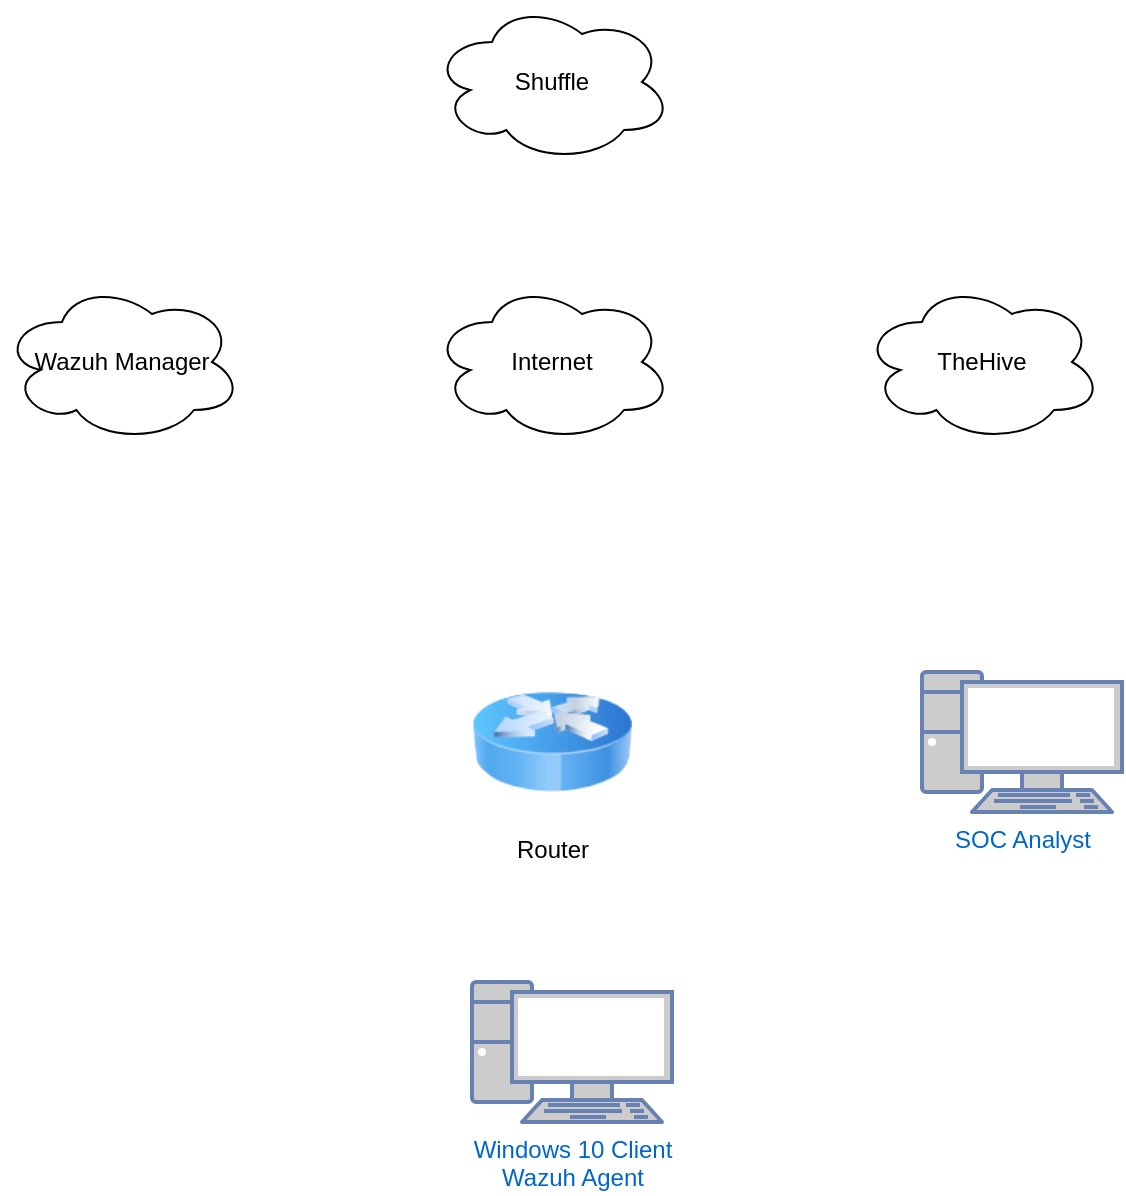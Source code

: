 <mxfile version="23.1.2" type="github">
  <diagram name="Page-1" id="pXNyv-EE21xkfKBQCVl2">
    <mxGraphModel dx="1196" dy="771" grid="1" gridSize="10" guides="1" tooltips="1" connect="1" arrows="1" fold="1" page="1" pageScale="1" pageWidth="850" pageHeight="1100" math="0" shadow="0">
      <root>
        <mxCell id="0" />
        <mxCell id="1" parent="0" />
        <mxCell id="XPFpoo8_yCa8bF2yxXlc-1" value="Windows 10 Client&lt;br&gt;Wazuh Agent" style="fontColor=#0066CC;verticalAlign=top;verticalLabelPosition=bottom;labelPosition=center;align=center;html=1;outlineConnect=0;fillColor=#CCCCCC;strokeColor=#6881B3;gradientColor=none;gradientDirection=north;strokeWidth=2;shape=mxgraph.networks.pc;" vertex="1" parent="1">
          <mxGeometry x="335" y="550" width="100" height="70" as="geometry" />
        </mxCell>
        <mxCell id="XPFpoo8_yCa8bF2yxXlc-2" value="Router" style="image;html=1;image=img/lib/clip_art/networking/Router_Icon_128x128.png" vertex="1" parent="1">
          <mxGeometry x="335" y="390" width="80" height="80" as="geometry" />
        </mxCell>
        <mxCell id="XPFpoo8_yCa8bF2yxXlc-3" value="Wazuh Manager" style="ellipse;shape=cloud;whiteSpace=wrap;html=1;" vertex="1" parent="1">
          <mxGeometry x="100" y="200" width="120" height="80" as="geometry" />
        </mxCell>
        <mxCell id="XPFpoo8_yCa8bF2yxXlc-4" value="Internet" style="ellipse;shape=cloud;whiteSpace=wrap;html=1;" vertex="1" parent="1">
          <mxGeometry x="315" y="200" width="120" height="80" as="geometry" />
        </mxCell>
        <mxCell id="XPFpoo8_yCa8bF2yxXlc-5" value="Shuffle" style="ellipse;shape=cloud;whiteSpace=wrap;html=1;" vertex="1" parent="1">
          <mxGeometry x="315" y="60" width="120" height="80" as="geometry" />
        </mxCell>
        <mxCell id="XPFpoo8_yCa8bF2yxXlc-6" value="TheHive" style="ellipse;shape=cloud;whiteSpace=wrap;html=1;" vertex="1" parent="1">
          <mxGeometry x="530" y="200" width="120" height="80" as="geometry" />
        </mxCell>
        <mxCell id="XPFpoo8_yCa8bF2yxXlc-7" value="SOC Analyst" style="fontColor=#0066CC;verticalAlign=top;verticalLabelPosition=bottom;labelPosition=center;align=center;html=1;outlineConnect=0;fillColor=#CCCCCC;strokeColor=#6881B3;gradientColor=none;gradientDirection=north;strokeWidth=2;shape=mxgraph.networks.pc;" vertex="1" parent="1">
          <mxGeometry x="560" y="395" width="100" height="70" as="geometry" />
        </mxCell>
      </root>
    </mxGraphModel>
  </diagram>
</mxfile>
